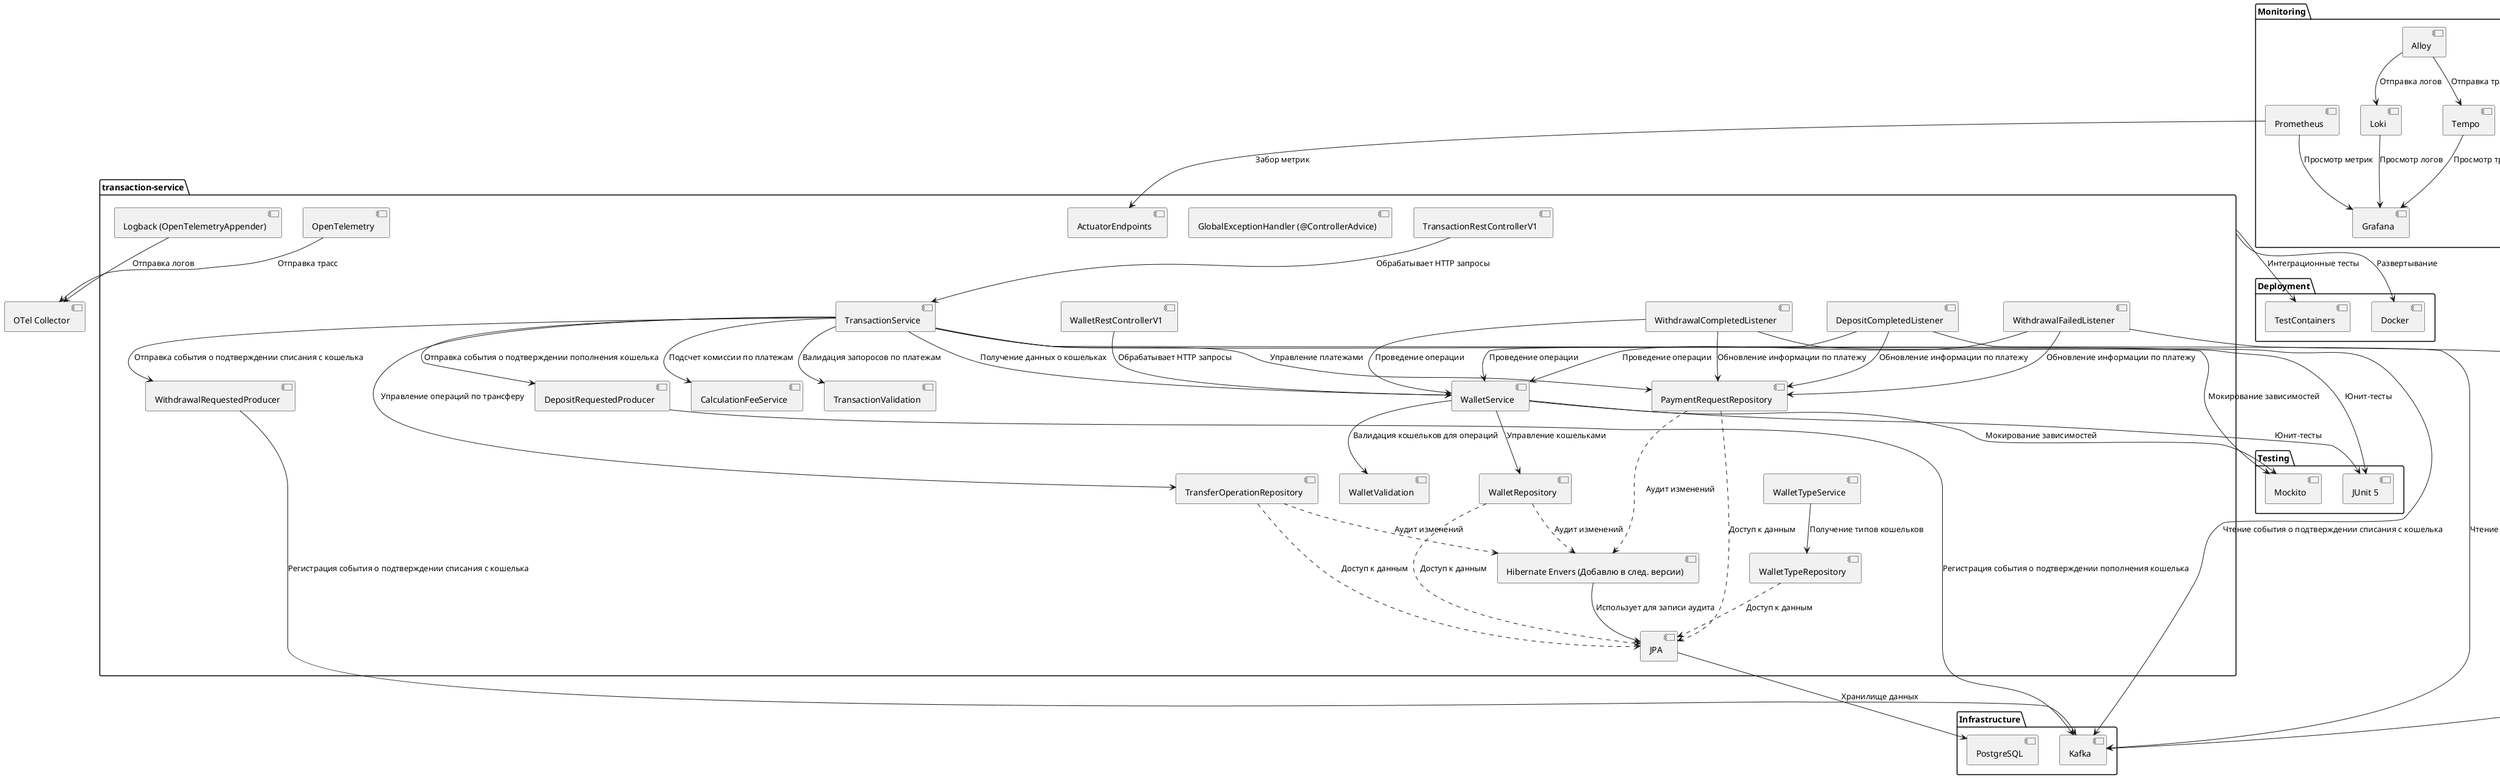 @startuml
package "transaction-service" {
    [TransactionRestControllerV1]
    [WalletRestControllerV1]
    [GlobalExceptionHandler (@ControllerAdvice)]

    [TransactionService]
    [WalletService]
    [WalletTypeService]
    [CalculationFeeService]

    [TransactionValidation]
    [WalletValidation]

    [PaymentRequestRepository]
    [TransferOperationRepository]
    [WalletRepository]
    [WalletTypeRepository]

    [DepositRequestedProducer]
    [WithdrawalRequestedProducer]
    [DepositCompletedListener]
    [WithdrawalCompletedListener]
    [WithdrawalFailedListener]

    [ActuatorEndpoints]
    [OpenTelemetry]
    [Logback (OpenTelemetryAppender)]
    [JPA]
    [Hibernate Envers (Добавлю в след. версии)]
}

package "Infrastructure" {
    [PostgreSQL]
    [Kafka]
}

package "Monitoring" {
    [Alloy]
    [Prometheus]
    [Loki]
    [Tempo]
    [Grafana]
}

package "Deployment" {
    [Docker]
    [TestContainers]
}

package "Testing" {
    [JUnit 5]
    [Mockito]
}

[TransactionRestControllerV1] --> [TransactionService] : Обрабатывает HTTP запросы
[WalletRestControllerV1] --> [WalletService] : Обрабатывает HTTP запросы

[TransactionService] --> [WalletService] : Получение данных о кошельках
[TransactionService] --> [CalculationFeeService] : Подсчет комиссии по платежам
[TransactionService] --> [TransactionValidation] : Валидация запоросов по платежам
[TransactionService] --> [PaymentRequestRepository] : Управление платежами
[TransactionService] --> [TransferOperationRepository] : Управление операций по трансферу
[TransactionService] --> [DepositRequestedProducer] : Отправка события о подтверждении пополнения кошелька
[TransactionService] --> [WithdrawalRequestedProducer] : Отправка события о подтверждении списания с кошелька

[WalletService] --> [WalletRepository] : Управление кошельками
[WalletService] --> [WalletValidation] : Валидация кошельков для операций

[WalletTypeService] --> [WalletTypeRepository] : Получение типов кошельков

[DepositRequestedProducer] --> [Kafka] : Регистрация события о подтверждении пополнения кошелька
[WithdrawalRequestedProducer] --> [Kafka] : Регистрация события о подтверждении списания с кошелька

[DepositCompletedListener] --> [Kafka] : Чтение события о завершении операций пополнения кошелька
[WithdrawalCompletedListener] --> [Kafka] : Чтение события о подтверждении списания с кошелька
[WithdrawalFailedListener] --> [Kafka] : Чтение события о ошибке списания с кошелька

[DepositCompletedListener] --> [PaymentRequestRepository] : Обновление информации по платежу
[WithdrawalCompletedListener] --> [PaymentRequestRepository] : Обновление информации по платежу
[WithdrawalFailedListener] --> [PaymentRequestRepository] : Обновление информации по платежу

[DepositCompletedListener] --> [WalletService] : Проведение операции
[WithdrawalCompletedListener] --> [WalletService] : Проведение операции
[WithdrawalFailedListener] --> [WalletService] : Проведение операции

[PaymentRequestRepository] ..> [JPA] : Доступ к данным
[TransferOperationRepository] ..> [JPA] : Доступ к данным
[WalletRepository] ..> [JPA] : Доступ к данным
[WalletTypeRepository] ..> [JPA] : Доступ к данным

[PaymentRequestRepository] ..> [Hibernate Envers (Добавлю в след. версии)] : Аудит изменений
[TransferOperationRepository] ..> [Hibernate Envers (Добавлю в след. версии)] : Аудит изменений
[WalletRepository] ..> [Hibernate Envers (Добавлю в след. версии)] : Аудит изменений

[JPA] --> [PostgreSQL] : Хранилище данных
[Hibernate Envers (Добавлю в след. версии)] --> [JPA] : Использует для записи аудита

[Prometheus] --> [ActuatorEndpoints] : Забор метрик
[OpenTelemetry] --> [OTel Collector] : Отправка трасс
[Logback (OpenTelemetryAppender)] --> [OTel Collector] : Отправка логов

[Alloy] --> [Tempo] : Отправка трасс
[Alloy] --> [Loki] : Отправка логов
[Tempo] --> [Grafana] : Просмотр трасс
[Loki] --> [Grafana] : Просмотр логов
[Prometheus] --> [Grafana] : Просмотр метрик

[transaction-service] --> [Docker] : Развертывание
[TransactionService] --> [JUnit 5] : Юнит-тесты
[TransactionService] --> [Mockito] : Мокирование зависимостей
[WalletService] --> [JUnit 5] : Юнит-тесты
[WalletService] --> [Mockito] : Мокирование зависимостей
[transaction-service] --> [TestContainers] : Интеграционные тесты
@enduml
